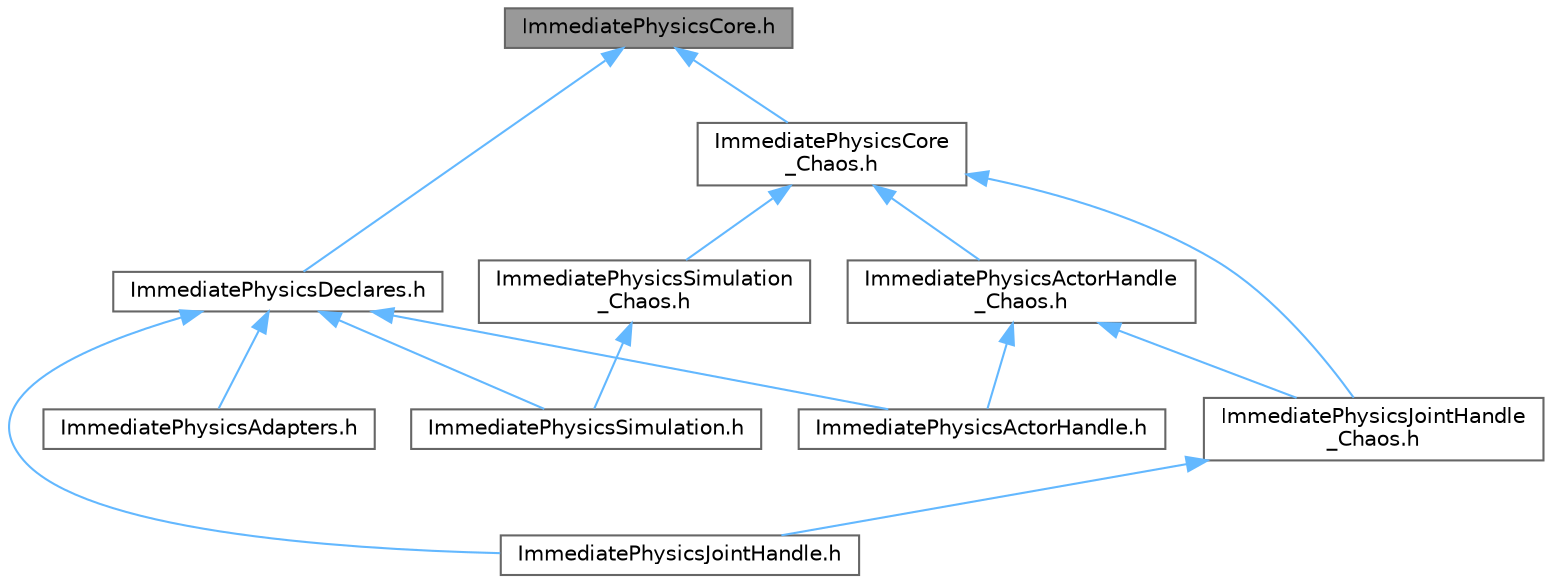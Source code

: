 digraph "ImmediatePhysicsCore.h"
{
 // INTERACTIVE_SVG=YES
 // LATEX_PDF_SIZE
  bgcolor="transparent";
  edge [fontname=Helvetica,fontsize=10,labelfontname=Helvetica,labelfontsize=10];
  node [fontname=Helvetica,fontsize=10,shape=box,height=0.2,width=0.4];
  Node1 [id="Node000001",label="ImmediatePhysicsCore.h",height=0.2,width=0.4,color="gray40", fillcolor="grey60", style="filled", fontcolor="black",tooltip="This is for declarations that are shared by both PhysX and Chaos implementations."];
  Node1 -> Node2 [id="edge1_Node000001_Node000002",dir="back",color="steelblue1",style="solid",tooltip=" "];
  Node2 [id="Node000002",label="ImmediatePhysicsCore\l_Chaos.h",height=0.2,width=0.4,color="grey40", fillcolor="white", style="filled",URL="$d1/ded/ImmediatePhysicsCore__Chaos_8h.html",tooltip=" "];
  Node2 -> Node3 [id="edge2_Node000002_Node000003",dir="back",color="steelblue1",style="solid",tooltip=" "];
  Node3 [id="Node000003",label="ImmediatePhysicsActorHandle\l_Chaos.h",height=0.2,width=0.4,color="grey40", fillcolor="white", style="filled",URL="$d8/d3f/ImmediatePhysicsActorHandle__Chaos_8h.html",tooltip=" "];
  Node3 -> Node4 [id="edge3_Node000003_Node000004",dir="back",color="steelblue1",style="solid",tooltip=" "];
  Node4 [id="Node000004",label="ImmediatePhysicsActorHandle.h",height=0.2,width=0.4,color="grey40", fillcolor="white", style="filled",URL="$dc/d64/ImmediatePhysicsActorHandle_8h.html",tooltip=" "];
  Node3 -> Node5 [id="edge4_Node000003_Node000005",dir="back",color="steelblue1",style="solid",tooltip=" "];
  Node5 [id="Node000005",label="ImmediatePhysicsJointHandle\l_Chaos.h",height=0.2,width=0.4,color="grey40", fillcolor="white", style="filled",URL="$d7/dd2/ImmediatePhysicsJointHandle__Chaos_8h.html",tooltip=" "];
  Node5 -> Node6 [id="edge5_Node000005_Node000006",dir="back",color="steelblue1",style="solid",tooltip=" "];
  Node6 [id="Node000006",label="ImmediatePhysicsJointHandle.h",height=0.2,width=0.4,color="grey40", fillcolor="white", style="filled",URL="$d3/df8/ImmediatePhysicsJointHandle_8h.html",tooltip=" "];
  Node2 -> Node5 [id="edge6_Node000002_Node000005",dir="back",color="steelblue1",style="solid",tooltip=" "];
  Node2 -> Node7 [id="edge7_Node000002_Node000007",dir="back",color="steelblue1",style="solid",tooltip=" "];
  Node7 [id="Node000007",label="ImmediatePhysicsSimulation\l_Chaos.h",height=0.2,width=0.4,color="grey40", fillcolor="white", style="filled",URL="$d2/dc6/ImmediatePhysicsSimulation__Chaos_8h.html",tooltip=" "];
  Node7 -> Node8 [id="edge8_Node000007_Node000008",dir="back",color="steelblue1",style="solid",tooltip=" "];
  Node8 [id="Node000008",label="ImmediatePhysicsSimulation.h",height=0.2,width=0.4,color="grey40", fillcolor="white", style="filled",URL="$da/d27/ImmediatePhysicsSimulation_8h.html",tooltip=" "];
  Node1 -> Node9 [id="edge9_Node000001_Node000009",dir="back",color="steelblue1",style="solid",tooltip=" "];
  Node9 [id="Node000009",label="ImmediatePhysicsDeclares.h",height=0.2,width=0.4,color="grey40", fillcolor="white", style="filled",URL="$db/d52/ImmediatePhysicsDeclares_8h.html",tooltip=" "];
  Node9 -> Node4 [id="edge10_Node000009_Node000004",dir="back",color="steelblue1",style="solid",tooltip=" "];
  Node9 -> Node10 [id="edge11_Node000009_Node000010",dir="back",color="steelblue1",style="solid",tooltip=" "];
  Node10 [id="Node000010",label="ImmediatePhysicsAdapters.h",height=0.2,width=0.4,color="grey40", fillcolor="white", style="filled",URL="$dc/d4a/ImmediatePhysicsAdapters_8h.html",tooltip=" "];
  Node9 -> Node6 [id="edge12_Node000009_Node000006",dir="back",color="steelblue1",style="solid",tooltip=" "];
  Node9 -> Node8 [id="edge13_Node000009_Node000008",dir="back",color="steelblue1",style="solid",tooltip=" "];
}
